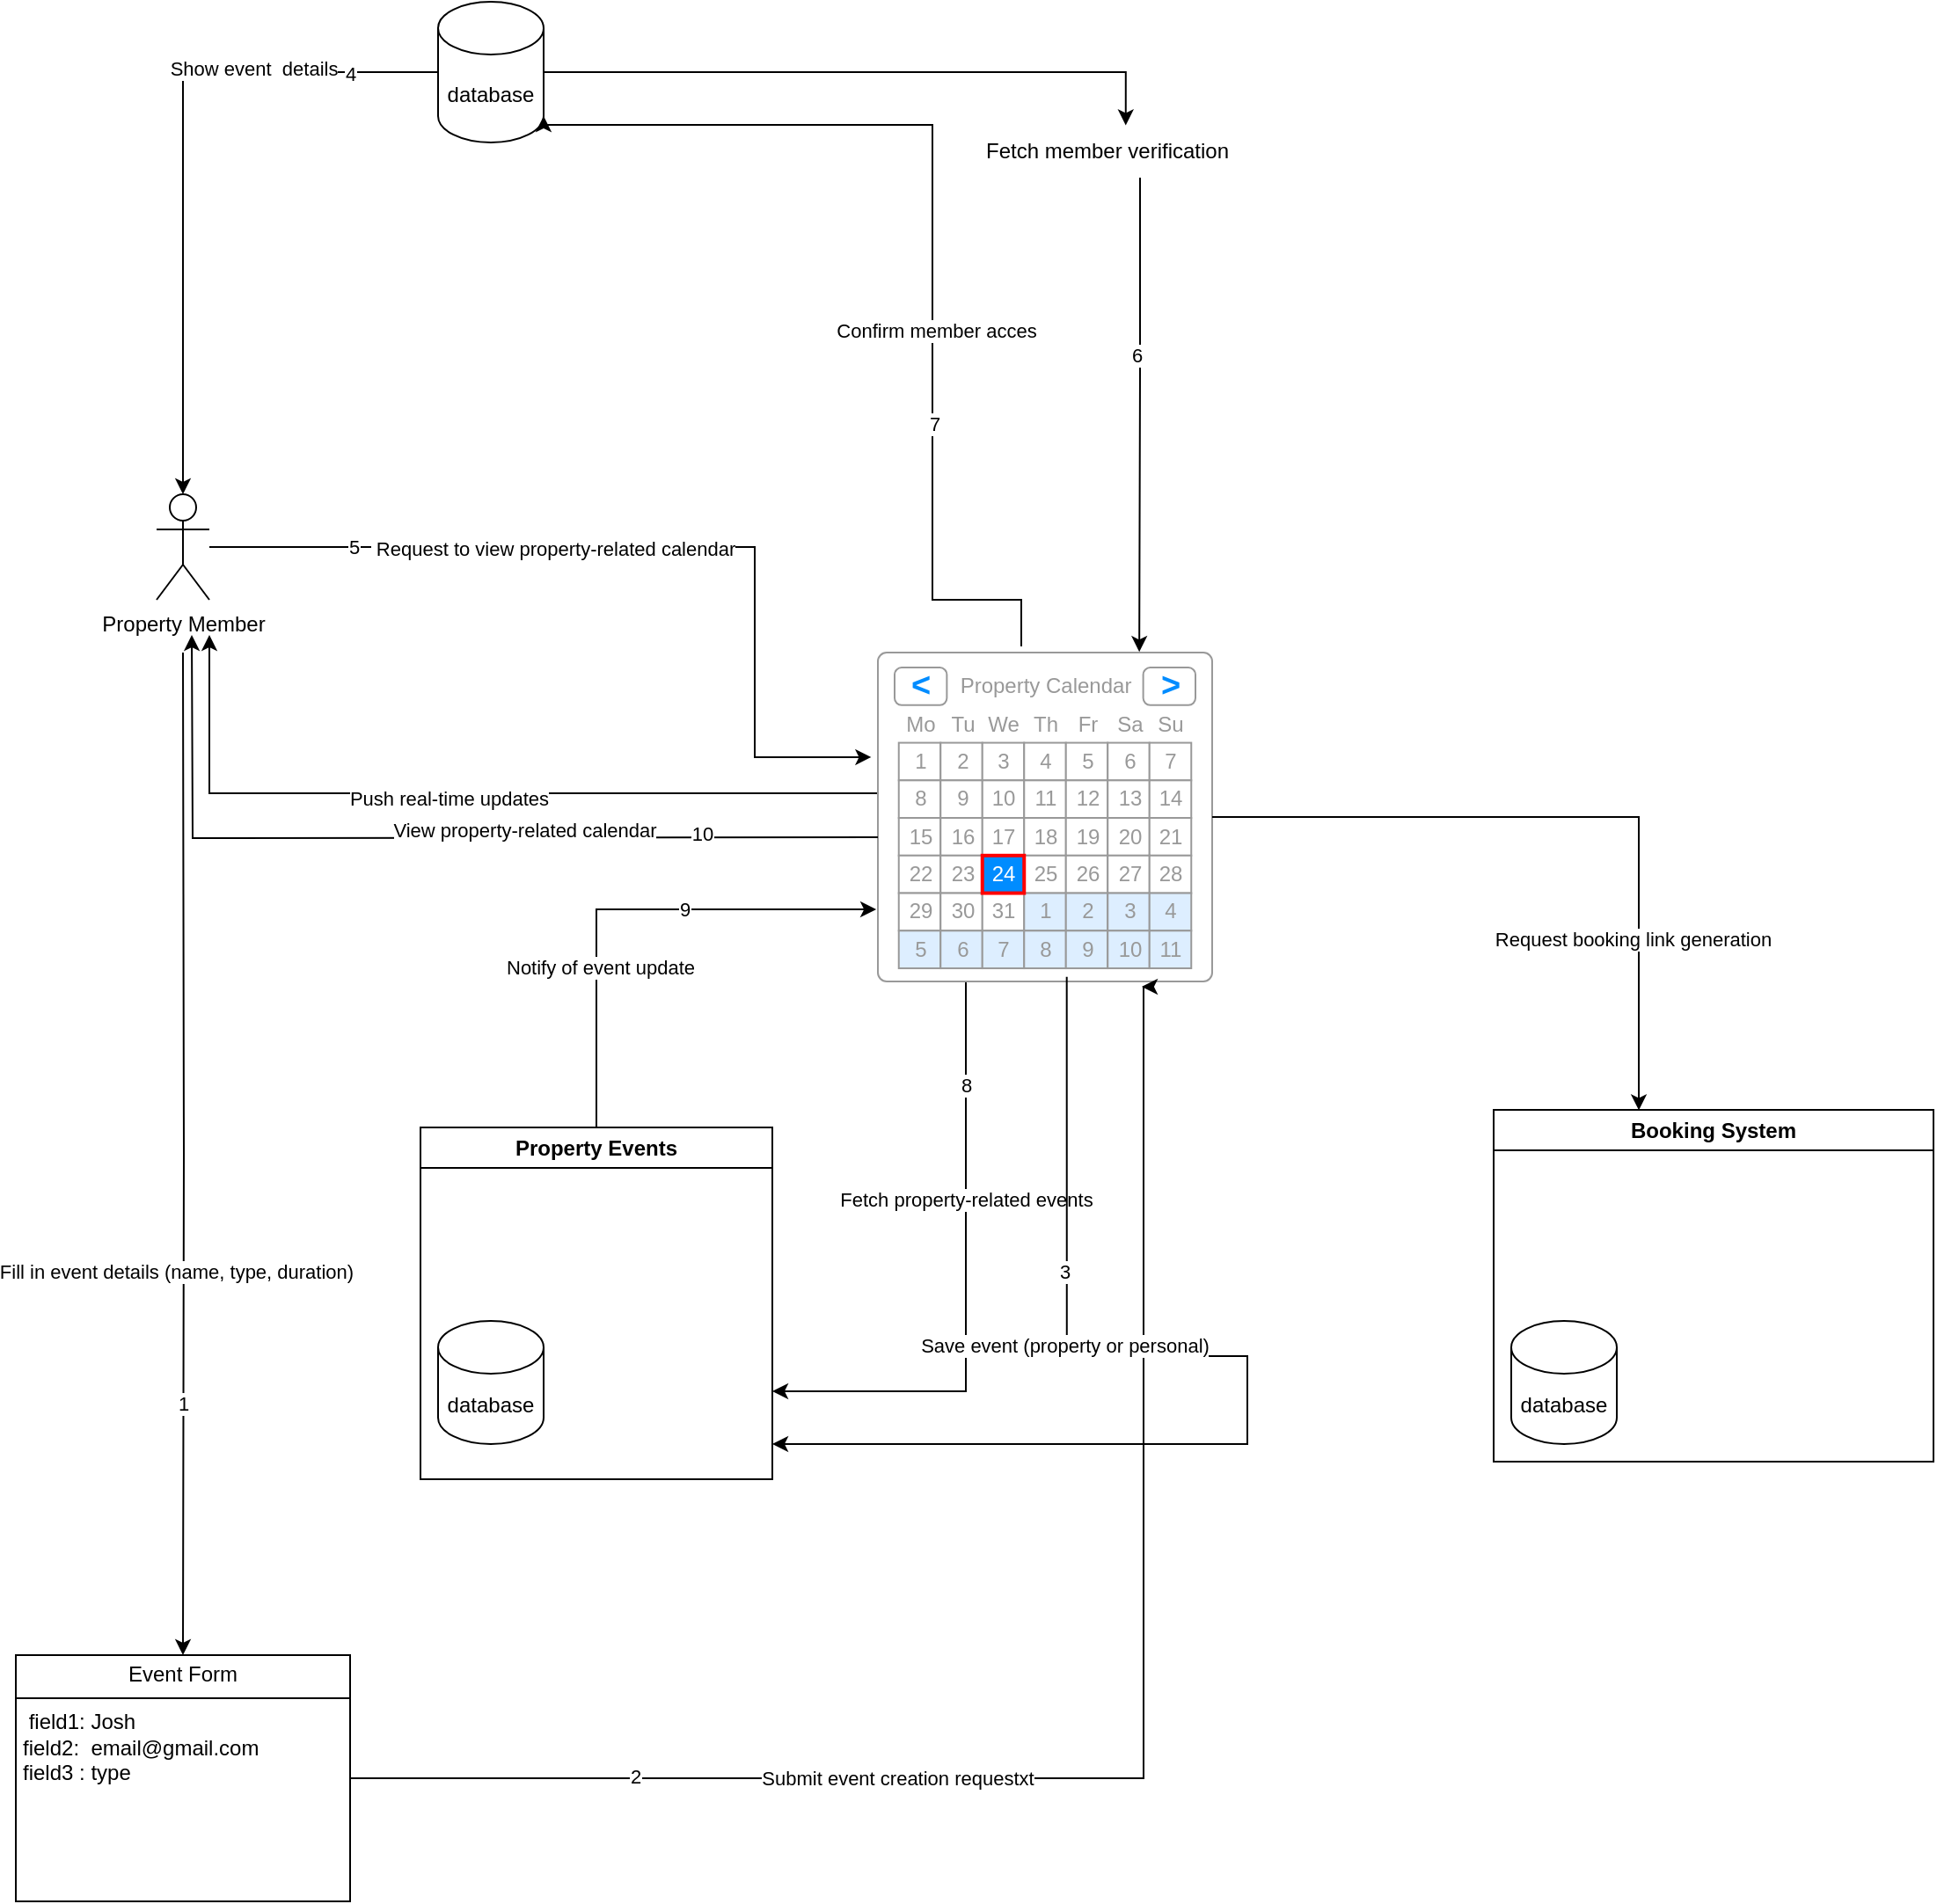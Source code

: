<mxfile version="24.7.17">
  <diagram name="Page-1" id="f2hW7xVKvWyhTs6qArPJ">
    <mxGraphModel dx="2388" dy="2460" grid="1" gridSize="10" guides="1" tooltips="1" connect="1" arrows="1" fold="1" page="1" pageScale="1" pageWidth="850" pageHeight="1100" math="0" shadow="0">
      <root>
        <mxCell id="0" />
        <mxCell id="1" parent="0" />
        <mxCell id="t8ypB-kovDcn-z8rH8vT-2" value="database" style="shape=cylinder3;whiteSpace=wrap;html=1;boundedLbl=1;backgroundOutline=1;size=15;" vertex="1" parent="1">
          <mxGeometry x="400" y="-20" width="60" height="80" as="geometry" />
        </mxCell>
        <mxCell id="t8ypB-kovDcn-z8rH8vT-60" style="edgeStyle=orthogonalEdgeStyle;rounded=0;orthogonalLoop=1;jettySize=auto;html=1;entryX=-0.02;entryY=0.318;entryDx=0;entryDy=0;entryPerimeter=0;" edge="1" parent="1" source="t8ypB-kovDcn-z8rH8vT-3" target="t8ypB-kovDcn-z8rH8vT-5">
          <mxGeometry relative="1" as="geometry">
            <mxPoint x="580" y="380" as="targetPoint" />
            <Array as="points">
              <mxPoint x="580" y="290" />
              <mxPoint x="580" y="410" />
            </Array>
          </mxGeometry>
        </mxCell>
        <mxCell id="t8ypB-kovDcn-z8rH8vT-61" value="&amp;nbsp;Request to view property-related calendar" style="edgeLabel;html=1;align=center;verticalAlign=middle;resizable=0;points=[];" vertex="1" connectable="0" parent="t8ypB-kovDcn-z8rH8vT-60">
          <mxGeometry x="-0.214" y="-1" relative="1" as="geometry">
            <mxPoint as="offset" />
          </mxGeometry>
        </mxCell>
        <mxCell id="t8ypB-kovDcn-z8rH8vT-133" value="5" style="edgeLabel;html=1;align=center;verticalAlign=middle;resizable=0;points=[];" vertex="1" connectable="0" parent="t8ypB-kovDcn-z8rH8vT-60">
          <mxGeometry x="-0.669" relative="1" as="geometry">
            <mxPoint as="offset" />
          </mxGeometry>
        </mxCell>
        <mxCell id="t8ypB-kovDcn-z8rH8vT-117" style="edgeStyle=orthogonalEdgeStyle;rounded=0;orthogonalLoop=1;jettySize=auto;html=1;entryX=0.5;entryY=0;entryDx=0;entryDy=0;" edge="1" parent="1" target="t8ypB-kovDcn-z8rH8vT-115">
          <mxGeometry relative="1" as="geometry">
            <mxPoint x="255" y="350" as="sourcePoint" />
          </mxGeometry>
        </mxCell>
        <mxCell id="t8ypB-kovDcn-z8rH8vT-121" value="Fill in event details (name, type, duration)" style="edgeLabel;html=1;align=center;verticalAlign=middle;resizable=0;points=[];" vertex="1" connectable="0" parent="t8ypB-kovDcn-z8rH8vT-117">
          <mxGeometry x="0.236" y="-4" relative="1" as="geometry">
            <mxPoint as="offset" />
          </mxGeometry>
        </mxCell>
        <mxCell id="t8ypB-kovDcn-z8rH8vT-129" value="1" style="edgeLabel;html=1;align=center;verticalAlign=middle;resizable=0;points=[];" vertex="1" connectable="0" parent="t8ypB-kovDcn-z8rH8vT-117">
          <mxGeometry x="0.497" relative="1" as="geometry">
            <mxPoint as="offset" />
          </mxGeometry>
        </mxCell>
        <mxCell id="t8ypB-kovDcn-z8rH8vT-3" value="Property Member" style="shape=umlActor;verticalLabelPosition=bottom;verticalAlign=top;html=1;" vertex="1" parent="1">
          <mxGeometry x="240" y="260" width="30" height="60" as="geometry" />
        </mxCell>
        <mxCell id="t8ypB-kovDcn-z8rH8vT-66" style="edgeStyle=orthogonalEdgeStyle;rounded=0;orthogonalLoop=1;jettySize=auto;html=1;entryX=1;entryY=0.75;entryDx=0;entryDy=0;" edge="1" parent="1" source="t8ypB-kovDcn-z8rH8vT-5" target="t8ypB-kovDcn-z8rH8vT-59">
          <mxGeometry relative="1" as="geometry">
            <Array as="points">
              <mxPoint x="700" y="770" />
            </Array>
          </mxGeometry>
        </mxCell>
        <mxCell id="t8ypB-kovDcn-z8rH8vT-67" value="Fetch property-related events" style="edgeLabel;html=1;align=center;verticalAlign=middle;resizable=0;points=[];" vertex="1" connectable="0" parent="t8ypB-kovDcn-z8rH8vT-66">
          <mxGeometry x="-0.277" relative="1" as="geometry">
            <mxPoint as="offset" />
          </mxGeometry>
        </mxCell>
        <mxCell id="t8ypB-kovDcn-z8rH8vT-136" value="8" style="edgeLabel;html=1;align=center;verticalAlign=middle;resizable=0;points=[];" vertex="1" connectable="0" parent="t8ypB-kovDcn-z8rH8vT-66">
          <mxGeometry x="-0.653" relative="1" as="geometry">
            <mxPoint y="-1" as="offset" />
          </mxGeometry>
        </mxCell>
        <mxCell id="t8ypB-kovDcn-z8rH8vT-82" style="edgeStyle=orthogonalEdgeStyle;rounded=0;orthogonalLoop=1;jettySize=auto;html=1;exitX=0;exitY=0.428;exitDx=0;exitDy=0;exitPerimeter=0;" edge="1" parent="1" source="t8ypB-kovDcn-z8rH8vT-5">
          <mxGeometry relative="1" as="geometry">
            <mxPoint x="665" y="420.0" as="sourcePoint" />
            <mxPoint x="270" y="340" as="targetPoint" />
            <Array as="points">
              <mxPoint x="270" y="430" />
            </Array>
          </mxGeometry>
        </mxCell>
        <mxCell id="t8ypB-kovDcn-z8rH8vT-84" value="Push real-time updates" style="edgeLabel;html=1;align=center;verticalAlign=middle;resizable=0;points=[];" vertex="1" connectable="0" parent="t8ypB-kovDcn-z8rH8vT-82">
          <mxGeometry x="0.039" y="3" relative="1" as="geometry">
            <mxPoint as="offset" />
          </mxGeometry>
        </mxCell>
        <mxCell id="t8ypB-kovDcn-z8rH8vT-5" value="" style="strokeWidth=1;shadow=0;dashed=0;align=center;html=1;shape=mxgraph.mockup.forms.rrect;rSize=5;strokeColor=#999999;fillColor=#ffffff;" vertex="1" parent="1">
          <mxGeometry x="650" y="350" width="190" height="187" as="geometry" />
        </mxCell>
        <mxCell id="t8ypB-kovDcn-z8rH8vT-6" value="Property Calendar" style="strokeWidth=1;shadow=0;dashed=0;align=center;html=1;shape=mxgraph.mockup.forms.anchor;fontColor=#999999;" vertex="1" parent="t8ypB-kovDcn-z8rH8vT-5">
          <mxGeometry x="35.625" y="8.549" width="118.75" height="21.371" as="geometry" />
        </mxCell>
        <mxCell id="t8ypB-kovDcn-z8rH8vT-7" value="&lt;" style="strokeWidth=1;shadow=0;dashed=0;align=center;html=1;shape=mxgraph.mockup.forms.rrect;rSize=4;strokeColor=#999999;fontColor=#008cff;fontSize=19;fontStyle=1;" vertex="1" parent="t8ypB-kovDcn-z8rH8vT-5">
          <mxGeometry x="9.5" y="8.549" width="29.688" height="21.371" as="geometry" />
        </mxCell>
        <mxCell id="t8ypB-kovDcn-z8rH8vT-8" value="&gt;" style="strokeWidth=1;shadow=0;dashed=0;align=center;html=1;shape=mxgraph.mockup.forms.rrect;rSize=4;strokeColor=#999999;fontColor=#008cff;fontSize=19;fontStyle=1;" vertex="1" parent="t8ypB-kovDcn-z8rH8vT-5">
          <mxGeometry x="150.812" y="8.549" width="29.688" height="21.371" as="geometry" />
        </mxCell>
        <mxCell id="t8ypB-kovDcn-z8rH8vT-9" value="Mo" style="strokeWidth=1;shadow=0;dashed=0;align=center;html=1;shape=mxgraph.mockup.forms.anchor;fontColor=#999999;" vertex="1" parent="t8ypB-kovDcn-z8rH8vT-5">
          <mxGeometry x="11.875" y="29.92" width="23.75" height="21.371" as="geometry" />
        </mxCell>
        <mxCell id="t8ypB-kovDcn-z8rH8vT-10" value="Tu" style="strokeWidth=1;shadow=0;dashed=0;align=center;html=1;shape=mxgraph.mockup.forms.anchor;fontColor=#999999;" vertex="1" parent="t8ypB-kovDcn-z8rH8vT-5">
          <mxGeometry x="35.625" y="29.92" width="23.75" height="21.371" as="geometry" />
        </mxCell>
        <mxCell id="t8ypB-kovDcn-z8rH8vT-11" value="We" style="strokeWidth=1;shadow=0;dashed=0;align=center;html=1;shape=mxgraph.mockup.forms.anchor;fontColor=#999999;" vertex="1" parent="t8ypB-kovDcn-z8rH8vT-5">
          <mxGeometry x="59.375" y="29.92" width="23.75" height="21.371" as="geometry" />
        </mxCell>
        <mxCell id="t8ypB-kovDcn-z8rH8vT-12" value="Th" style="strokeWidth=1;shadow=0;dashed=0;align=center;html=1;shape=mxgraph.mockup.forms.anchor;fontColor=#999999;" vertex="1" parent="t8ypB-kovDcn-z8rH8vT-5">
          <mxGeometry x="83.125" y="29.92" width="23.75" height="21.371" as="geometry" />
        </mxCell>
        <mxCell id="t8ypB-kovDcn-z8rH8vT-13" value="Fr" style="strokeWidth=1;shadow=0;dashed=0;align=center;html=1;shape=mxgraph.mockup.forms.anchor;fontColor=#999999;" vertex="1" parent="t8ypB-kovDcn-z8rH8vT-5">
          <mxGeometry x="106.875" y="29.92" width="23.75" height="21.371" as="geometry" />
        </mxCell>
        <mxCell id="t8ypB-kovDcn-z8rH8vT-14" value="Sa" style="strokeWidth=1;shadow=0;dashed=0;align=center;html=1;shape=mxgraph.mockup.forms.anchor;fontColor=#999999;" vertex="1" parent="t8ypB-kovDcn-z8rH8vT-5">
          <mxGeometry x="130.625" y="29.92" width="23.75" height="21.371" as="geometry" />
        </mxCell>
        <mxCell id="t8ypB-kovDcn-z8rH8vT-15" value="Su" style="strokeWidth=1;shadow=0;dashed=0;align=center;html=1;shape=mxgraph.mockup.forms.anchor;fontColor=#999999;" vertex="1" parent="t8ypB-kovDcn-z8rH8vT-5">
          <mxGeometry x="154.375" y="29.92" width="23.75" height="21.371" as="geometry" />
        </mxCell>
        <mxCell id="t8ypB-kovDcn-z8rH8vT-16" value="1" style="strokeWidth=1;shadow=0;dashed=0;align=center;html=1;shape=mxgraph.mockup.forms.rrect;rSize=0;strokeColor=#999999;fontColor=#999999;" vertex="1" parent="t8ypB-kovDcn-z8rH8vT-5">
          <mxGeometry x="11.875" y="51.291" width="23.75" height="21.371" as="geometry" />
        </mxCell>
        <mxCell id="t8ypB-kovDcn-z8rH8vT-17" value="2" style="strokeWidth=1;shadow=0;dashed=0;align=center;html=1;shape=mxgraph.mockup.forms.rrect;rSize=0;strokeColor=#999999;fontColor=#999999;" vertex="1" parent="t8ypB-kovDcn-z8rH8vT-5">
          <mxGeometry x="35.625" y="51.291" width="23.75" height="21.371" as="geometry" />
        </mxCell>
        <mxCell id="t8ypB-kovDcn-z8rH8vT-18" value="3" style="strokeWidth=1;shadow=0;dashed=0;align=center;html=1;shape=mxgraph.mockup.forms.rrect;rSize=0;strokeColor=#999999;fontColor=#999999;" vertex="1" parent="t8ypB-kovDcn-z8rH8vT-5">
          <mxGeometry x="59.375" y="51.291" width="23.75" height="21.371" as="geometry" />
        </mxCell>
        <mxCell id="t8ypB-kovDcn-z8rH8vT-19" value="4" style="strokeWidth=1;shadow=0;dashed=0;align=center;html=1;shape=mxgraph.mockup.forms.rrect;rSize=0;strokeColor=#999999;fontColor=#999999;" vertex="1" parent="t8ypB-kovDcn-z8rH8vT-5">
          <mxGeometry x="83.125" y="51.291" width="23.75" height="21.371" as="geometry" />
        </mxCell>
        <mxCell id="t8ypB-kovDcn-z8rH8vT-20" value="5" style="strokeWidth=1;shadow=0;dashed=0;align=center;html=1;shape=mxgraph.mockup.forms.rrect;rSize=0;strokeColor=#999999;fontColor=#999999;" vertex="1" parent="t8ypB-kovDcn-z8rH8vT-5">
          <mxGeometry x="106.875" y="51.291" width="23.75" height="21.371" as="geometry" />
        </mxCell>
        <mxCell id="t8ypB-kovDcn-z8rH8vT-21" value="6" style="strokeWidth=1;shadow=0;dashed=0;align=center;html=1;shape=mxgraph.mockup.forms.rrect;rSize=0;strokeColor=#999999;fontColor=#999999;" vertex="1" parent="t8ypB-kovDcn-z8rH8vT-5">
          <mxGeometry x="130.625" y="51.291" width="23.75" height="21.371" as="geometry" />
        </mxCell>
        <mxCell id="t8ypB-kovDcn-z8rH8vT-22" value="7" style="strokeWidth=1;shadow=0;dashed=0;align=center;html=1;shape=mxgraph.mockup.forms.rrect;rSize=0;strokeColor=#999999;fontColor=#999999;" vertex="1" parent="t8ypB-kovDcn-z8rH8vT-5">
          <mxGeometry x="154.375" y="51.291" width="23.75" height="21.371" as="geometry" />
        </mxCell>
        <mxCell id="t8ypB-kovDcn-z8rH8vT-23" value="8" style="strokeWidth=1;shadow=0;dashed=0;align=center;html=1;shape=mxgraph.mockup.forms.rrect;rSize=0;strokeColor=#999999;fontColor=#999999;" vertex="1" parent="t8ypB-kovDcn-z8rH8vT-5">
          <mxGeometry x="11.875" y="72.663" width="23.75" height="21.371" as="geometry" />
        </mxCell>
        <mxCell id="t8ypB-kovDcn-z8rH8vT-24" value="9" style="strokeWidth=1;shadow=0;dashed=0;align=center;html=1;shape=mxgraph.mockup.forms.rrect;rSize=0;strokeColor=#999999;fontColor=#999999;" vertex="1" parent="t8ypB-kovDcn-z8rH8vT-5">
          <mxGeometry x="35.625" y="72.663" width="23.75" height="21.371" as="geometry" />
        </mxCell>
        <mxCell id="t8ypB-kovDcn-z8rH8vT-25" value="10" style="strokeWidth=1;shadow=0;dashed=0;align=center;html=1;shape=mxgraph.mockup.forms.rrect;rSize=0;strokeColor=#999999;fontColor=#999999;" vertex="1" parent="t8ypB-kovDcn-z8rH8vT-5">
          <mxGeometry x="59.375" y="72.663" width="23.75" height="21.371" as="geometry" />
        </mxCell>
        <mxCell id="t8ypB-kovDcn-z8rH8vT-26" value="11" style="strokeWidth=1;shadow=0;dashed=0;align=center;html=1;shape=mxgraph.mockup.forms.rrect;rSize=0;strokeColor=#999999;fontColor=#999999;" vertex="1" parent="t8ypB-kovDcn-z8rH8vT-5">
          <mxGeometry x="83.125" y="72.663" width="23.75" height="21.371" as="geometry" />
        </mxCell>
        <mxCell id="t8ypB-kovDcn-z8rH8vT-27" value="12" style="strokeWidth=1;shadow=0;dashed=0;align=center;html=1;shape=mxgraph.mockup.forms.rrect;rSize=0;strokeColor=#999999;fontColor=#999999;" vertex="1" parent="t8ypB-kovDcn-z8rH8vT-5">
          <mxGeometry x="106.875" y="72.663" width="23.75" height="21.371" as="geometry" />
        </mxCell>
        <mxCell id="t8ypB-kovDcn-z8rH8vT-28" value="13" style="strokeWidth=1;shadow=0;dashed=0;align=center;html=1;shape=mxgraph.mockup.forms.rrect;rSize=0;strokeColor=#999999;fontColor=#999999;" vertex="1" parent="t8ypB-kovDcn-z8rH8vT-5">
          <mxGeometry x="130.625" y="72.663" width="23.75" height="21.371" as="geometry" />
        </mxCell>
        <mxCell id="t8ypB-kovDcn-z8rH8vT-29" value="14" style="strokeWidth=1;shadow=0;dashed=0;align=center;html=1;shape=mxgraph.mockup.forms.rrect;rSize=0;strokeColor=#999999;fontColor=#999999;" vertex="1" parent="t8ypB-kovDcn-z8rH8vT-5">
          <mxGeometry x="154.375" y="72.663" width="23.75" height="21.371" as="geometry" />
        </mxCell>
        <mxCell id="t8ypB-kovDcn-z8rH8vT-30" value="15" style="strokeWidth=1;shadow=0;dashed=0;align=center;html=1;shape=mxgraph.mockup.forms.rrect;rSize=0;strokeColor=#999999;fontColor=#999999;" vertex="1" parent="t8ypB-kovDcn-z8rH8vT-5">
          <mxGeometry x="11.875" y="94.034" width="23.75" height="21.371" as="geometry" />
        </mxCell>
        <mxCell id="t8ypB-kovDcn-z8rH8vT-31" value="16" style="strokeWidth=1;shadow=0;dashed=0;align=center;html=1;shape=mxgraph.mockup.forms.rrect;rSize=0;strokeColor=#999999;fontColor=#999999;" vertex="1" parent="t8ypB-kovDcn-z8rH8vT-5">
          <mxGeometry x="35.625" y="94.034" width="23.75" height="21.371" as="geometry" />
        </mxCell>
        <mxCell id="t8ypB-kovDcn-z8rH8vT-32" value="17" style="strokeWidth=1;shadow=0;dashed=0;align=center;html=1;shape=mxgraph.mockup.forms.rrect;rSize=0;strokeColor=#999999;fontColor=#999999;" vertex="1" parent="t8ypB-kovDcn-z8rH8vT-5">
          <mxGeometry x="59.375" y="94.034" width="23.75" height="21.371" as="geometry" />
        </mxCell>
        <mxCell id="t8ypB-kovDcn-z8rH8vT-33" value="18" style="strokeWidth=1;shadow=0;dashed=0;align=center;html=1;shape=mxgraph.mockup.forms.rrect;rSize=0;strokeColor=#999999;fontColor=#999999;" vertex="1" parent="t8ypB-kovDcn-z8rH8vT-5">
          <mxGeometry x="83.125" y="94.034" width="23.75" height="21.371" as="geometry" />
        </mxCell>
        <mxCell id="t8ypB-kovDcn-z8rH8vT-34" value="19" style="strokeWidth=1;shadow=0;dashed=0;align=center;html=1;shape=mxgraph.mockup.forms.rrect;rSize=0;strokeColor=#999999;fontColor=#999999;" vertex="1" parent="t8ypB-kovDcn-z8rH8vT-5">
          <mxGeometry x="106.875" y="94.034" width="23.75" height="21.371" as="geometry" />
        </mxCell>
        <mxCell id="t8ypB-kovDcn-z8rH8vT-35" value="20" style="strokeWidth=1;shadow=0;dashed=0;align=center;html=1;shape=mxgraph.mockup.forms.rrect;rSize=0;strokeColor=#999999;fontColor=#999999;" vertex="1" parent="t8ypB-kovDcn-z8rH8vT-5">
          <mxGeometry x="130.625" y="94.034" width="23.75" height="21.371" as="geometry" />
        </mxCell>
        <mxCell id="t8ypB-kovDcn-z8rH8vT-36" value="21" style="strokeWidth=1;shadow=0;dashed=0;align=center;html=1;shape=mxgraph.mockup.forms.rrect;rSize=0;strokeColor=#999999;fontColor=#999999;" vertex="1" parent="t8ypB-kovDcn-z8rH8vT-5">
          <mxGeometry x="154.375" y="94.034" width="23.75" height="21.371" as="geometry" />
        </mxCell>
        <mxCell id="t8ypB-kovDcn-z8rH8vT-37" value="22" style="strokeWidth=1;shadow=0;dashed=0;align=center;html=1;shape=mxgraph.mockup.forms.rrect;rSize=0;strokeColor=#999999;fontColor=#999999;" vertex="1" parent="t8ypB-kovDcn-z8rH8vT-5">
          <mxGeometry x="11.875" y="115.406" width="23.75" height="21.371" as="geometry" />
        </mxCell>
        <mxCell id="t8ypB-kovDcn-z8rH8vT-38" value="23" style="strokeWidth=1;shadow=0;dashed=0;align=center;html=1;shape=mxgraph.mockup.forms.rrect;rSize=0;strokeColor=#999999;fontColor=#999999;" vertex="1" parent="t8ypB-kovDcn-z8rH8vT-5">
          <mxGeometry x="35.625" y="115.406" width="23.75" height="21.371" as="geometry" />
        </mxCell>
        <mxCell id="t8ypB-kovDcn-z8rH8vT-39" value="25" style="strokeWidth=1;shadow=0;dashed=0;align=center;html=1;shape=mxgraph.mockup.forms.rrect;rSize=0;strokeColor=#999999;fontColor=#999999;" vertex="1" parent="t8ypB-kovDcn-z8rH8vT-5">
          <mxGeometry x="83.125" y="115.406" width="23.75" height="21.371" as="geometry" />
        </mxCell>
        <mxCell id="t8ypB-kovDcn-z8rH8vT-40" value="26" style="strokeWidth=1;shadow=0;dashed=0;align=center;html=1;shape=mxgraph.mockup.forms.rrect;rSize=0;strokeColor=#999999;fontColor=#999999;" vertex="1" parent="t8ypB-kovDcn-z8rH8vT-5">
          <mxGeometry x="106.875" y="115.406" width="23.75" height="21.371" as="geometry" />
        </mxCell>
        <mxCell id="t8ypB-kovDcn-z8rH8vT-41" value="27" style="strokeWidth=1;shadow=0;dashed=0;align=center;html=1;shape=mxgraph.mockup.forms.rrect;rSize=0;strokeColor=#999999;fontColor=#999999;" vertex="1" parent="t8ypB-kovDcn-z8rH8vT-5">
          <mxGeometry x="130.625" y="115.406" width="23.75" height="21.371" as="geometry" />
        </mxCell>
        <mxCell id="t8ypB-kovDcn-z8rH8vT-42" value="28" style="strokeWidth=1;shadow=0;dashed=0;align=center;html=1;shape=mxgraph.mockup.forms.rrect;rSize=0;strokeColor=#999999;fontColor=#999999;" vertex="1" parent="t8ypB-kovDcn-z8rH8vT-5">
          <mxGeometry x="154.375" y="115.406" width="23.75" height="21.371" as="geometry" />
        </mxCell>
        <mxCell id="t8ypB-kovDcn-z8rH8vT-43" value="29" style="strokeWidth=1;shadow=0;dashed=0;align=center;html=1;shape=mxgraph.mockup.forms.rrect;rSize=0;strokeColor=#999999;fontColor=#999999;" vertex="1" parent="t8ypB-kovDcn-z8rH8vT-5">
          <mxGeometry x="11.875" y="136.777" width="23.75" height="21.371" as="geometry" />
        </mxCell>
        <mxCell id="t8ypB-kovDcn-z8rH8vT-44" value="30" style="strokeWidth=1;shadow=0;dashed=0;align=center;html=1;shape=mxgraph.mockup.forms.rrect;rSize=0;strokeColor=#999999;fontColor=#999999;" vertex="1" parent="t8ypB-kovDcn-z8rH8vT-5">
          <mxGeometry x="35.625" y="136.777" width="23.75" height="21.371" as="geometry" />
        </mxCell>
        <mxCell id="t8ypB-kovDcn-z8rH8vT-45" value="31" style="strokeWidth=1;shadow=0;dashed=0;align=center;html=1;shape=mxgraph.mockup.forms.rrect;rSize=0;strokeColor=#999999;fontColor=#999999;" vertex="1" parent="t8ypB-kovDcn-z8rH8vT-5">
          <mxGeometry x="59.375" y="136.777" width="23.75" height="21.371" as="geometry" />
        </mxCell>
        <mxCell id="t8ypB-kovDcn-z8rH8vT-46" value="1" style="strokeWidth=1;shadow=0;dashed=0;align=center;html=1;shape=mxgraph.mockup.forms.rrect;rSize=0;strokeColor=#999999;fontColor=#999999;fillColor=#ddeeff;" vertex="1" parent="t8ypB-kovDcn-z8rH8vT-5">
          <mxGeometry x="83.125" y="136.777" width="23.75" height="21.371" as="geometry" />
        </mxCell>
        <mxCell id="t8ypB-kovDcn-z8rH8vT-47" value="2" style="strokeWidth=1;shadow=0;dashed=0;align=center;html=1;shape=mxgraph.mockup.forms.rrect;rSize=0;strokeColor=#999999;fontColor=#999999;fillColor=#ddeeff;" vertex="1" parent="t8ypB-kovDcn-z8rH8vT-5">
          <mxGeometry x="106.875" y="136.777" width="23.75" height="21.371" as="geometry" />
        </mxCell>
        <mxCell id="t8ypB-kovDcn-z8rH8vT-48" value="3" style="strokeWidth=1;shadow=0;dashed=0;align=center;html=1;shape=mxgraph.mockup.forms.rrect;rSize=0;strokeColor=#999999;fontColor=#999999;fillColor=#ddeeff;" vertex="1" parent="t8ypB-kovDcn-z8rH8vT-5">
          <mxGeometry x="130.625" y="136.777" width="23.75" height="21.371" as="geometry" />
        </mxCell>
        <mxCell id="t8ypB-kovDcn-z8rH8vT-49" value="4" style="strokeWidth=1;shadow=0;dashed=0;align=center;html=1;shape=mxgraph.mockup.forms.rrect;rSize=0;strokeColor=#999999;fontColor=#999999;fillColor=#ddeeff;" vertex="1" parent="t8ypB-kovDcn-z8rH8vT-5">
          <mxGeometry x="154.375" y="136.777" width="23.75" height="21.371" as="geometry" />
        </mxCell>
        <mxCell id="t8ypB-kovDcn-z8rH8vT-50" value="5" style="strokeWidth=1;shadow=0;dashed=0;align=center;html=1;shape=mxgraph.mockup.forms.rrect;rSize=0;strokeColor=#999999;fontColor=#999999;fillColor=#ddeeff;" vertex="1" parent="t8ypB-kovDcn-z8rH8vT-5">
          <mxGeometry x="11.875" y="158.149" width="23.75" height="21.371" as="geometry" />
        </mxCell>
        <mxCell id="t8ypB-kovDcn-z8rH8vT-51" value="6" style="strokeWidth=1;shadow=0;dashed=0;align=center;html=1;shape=mxgraph.mockup.forms.rrect;rSize=0;strokeColor=#999999;fontColor=#999999;fillColor=#ddeeff;" vertex="1" parent="t8ypB-kovDcn-z8rH8vT-5">
          <mxGeometry x="35.625" y="158.149" width="23.75" height="21.371" as="geometry" />
        </mxCell>
        <mxCell id="t8ypB-kovDcn-z8rH8vT-52" value="7" style="strokeWidth=1;shadow=0;dashed=0;align=center;html=1;shape=mxgraph.mockup.forms.rrect;rSize=0;strokeColor=#999999;fontColor=#999999;fillColor=#ddeeff;" vertex="1" parent="t8ypB-kovDcn-z8rH8vT-5">
          <mxGeometry x="59.375" y="158.149" width="23.75" height="21.371" as="geometry" />
        </mxCell>
        <mxCell id="t8ypB-kovDcn-z8rH8vT-53" value="8" style="strokeWidth=1;shadow=0;dashed=0;align=center;html=1;shape=mxgraph.mockup.forms.rrect;rSize=0;strokeColor=#999999;fontColor=#999999;fillColor=#ddeeff;" vertex="1" parent="t8ypB-kovDcn-z8rH8vT-5">
          <mxGeometry x="83.125" y="158.149" width="23.75" height="21.371" as="geometry" />
        </mxCell>
        <mxCell id="t8ypB-kovDcn-z8rH8vT-54" value="9" style="strokeWidth=1;shadow=0;dashed=0;align=center;html=1;shape=mxgraph.mockup.forms.rrect;rSize=0;strokeColor=#999999;fontColor=#999999;fillColor=#ddeeff;" vertex="1" parent="t8ypB-kovDcn-z8rH8vT-5">
          <mxGeometry x="106.875" y="158.149" width="23.75" height="21.371" as="geometry" />
        </mxCell>
        <mxCell id="t8ypB-kovDcn-z8rH8vT-55" value="10" style="strokeWidth=1;shadow=0;dashed=0;align=center;html=1;shape=mxgraph.mockup.forms.rrect;rSize=0;strokeColor=#999999;fontColor=#999999;fillColor=#ddeeff;" vertex="1" parent="t8ypB-kovDcn-z8rH8vT-5">
          <mxGeometry x="130.625" y="158.149" width="23.75" height="21.371" as="geometry" />
        </mxCell>
        <mxCell id="t8ypB-kovDcn-z8rH8vT-56" value="11" style="strokeWidth=1;shadow=0;dashed=0;align=center;html=1;shape=mxgraph.mockup.forms.rrect;rSize=0;strokeColor=#999999;fontColor=#999999;fillColor=#ddeeff;" vertex="1" parent="t8ypB-kovDcn-z8rH8vT-5">
          <mxGeometry x="154.375" y="158.149" width="23.75" height="21.371" as="geometry" />
        </mxCell>
        <mxCell id="t8ypB-kovDcn-z8rH8vT-57" value="24" style="strokeWidth=1;shadow=0;dashed=0;align=center;html=1;shape=mxgraph.mockup.forms.rrect;rSize=0;strokeColor=#ff0000;fontColor=#ffffff;strokeWidth=2;fillColor=#008cff;" vertex="1" parent="t8ypB-kovDcn-z8rH8vT-5">
          <mxGeometry x="59.375" y="115.406" width="23.75" height="21.371" as="geometry" />
        </mxCell>
        <mxCell id="t8ypB-kovDcn-z8rH8vT-59" value="Property Events" style="swimlane;whiteSpace=wrap;html=1;" vertex="1" parent="1">
          <mxGeometry x="390" y="620" width="200" height="200" as="geometry" />
        </mxCell>
        <mxCell id="t8ypB-kovDcn-z8rH8vT-151" value="database" style="shape=cylinder3;whiteSpace=wrap;html=1;boundedLbl=1;backgroundOutline=1;size=15;" vertex="1" parent="t8ypB-kovDcn-z8rH8vT-59">
          <mxGeometry x="10" y="110" width="60" height="70" as="geometry" />
        </mxCell>
        <mxCell id="t8ypB-kovDcn-z8rH8vT-62" style="edgeStyle=orthogonalEdgeStyle;rounded=0;orthogonalLoop=1;jettySize=auto;html=1;entryX=1;entryY=1;entryDx=0;entryDy=-15;entryPerimeter=0;exitX=0.429;exitY=-0.019;exitDx=0;exitDy=0;exitPerimeter=0;" edge="1" parent="1" source="t8ypB-kovDcn-z8rH8vT-5" target="t8ypB-kovDcn-z8rH8vT-2">
          <mxGeometry relative="1" as="geometry">
            <mxPoint x="483.93" y="439.029" as="sourcePoint" />
            <mxPoint x="320.0" y="50.0" as="targetPoint" />
            <Array as="points">
              <mxPoint x="731" y="320" />
              <mxPoint x="681" y="320" />
              <mxPoint x="681" y="50" />
              <mxPoint x="460" y="50" />
            </Array>
          </mxGeometry>
        </mxCell>
        <mxCell id="t8ypB-kovDcn-z8rH8vT-135" value="7" style="edgeLabel;html=1;align=center;verticalAlign=middle;resizable=0;points=[];" vertex="1" connectable="0" parent="t8ypB-kovDcn-z8rH8vT-62">
          <mxGeometry x="-0.382" y="-1" relative="1" as="geometry">
            <mxPoint as="offset" />
          </mxGeometry>
        </mxCell>
        <mxCell id="t8ypB-kovDcn-z8rH8vT-64" style="edgeStyle=orthogonalEdgeStyle;rounded=0;orthogonalLoop=1;jettySize=auto;html=1;entryX=0.782;entryY=-0.002;entryDx=0;entryDy=0;entryPerimeter=0;" edge="1" parent="1" source="t8ypB-kovDcn-z8rH8vT-63" target="t8ypB-kovDcn-z8rH8vT-5">
          <mxGeometry relative="1" as="geometry">
            <mxPoint x="820" y="310" as="targetPoint" />
            <Array as="points">
              <mxPoint x="799" y="190" />
              <mxPoint x="799" y="190" />
            </Array>
          </mxGeometry>
        </mxCell>
        <mxCell id="t8ypB-kovDcn-z8rH8vT-65" value="Confirm member acces" style="edgeLabel;html=1;align=center;verticalAlign=middle;resizable=0;points=[];" vertex="1" connectable="0" parent="t8ypB-kovDcn-z8rH8vT-64">
          <mxGeometry x="0.299" y="1" relative="1" as="geometry">
            <mxPoint x="-117" y="-88" as="offset" />
          </mxGeometry>
        </mxCell>
        <mxCell id="t8ypB-kovDcn-z8rH8vT-134" value="6" style="edgeLabel;html=1;align=center;verticalAlign=middle;resizable=0;points=[];" vertex="1" connectable="0" parent="t8ypB-kovDcn-z8rH8vT-64">
          <mxGeometry x="-0.249" y="-2" relative="1" as="geometry">
            <mxPoint as="offset" />
          </mxGeometry>
        </mxCell>
        <mxCell id="t8ypB-kovDcn-z8rH8vT-68" style="edgeStyle=orthogonalEdgeStyle;rounded=0;orthogonalLoop=1;jettySize=auto;html=1;entryX=-0.005;entryY=0.781;entryDx=0;entryDy=0;entryPerimeter=0;" edge="1" parent="1" source="t8ypB-kovDcn-z8rH8vT-59" target="t8ypB-kovDcn-z8rH8vT-5">
          <mxGeometry relative="1" as="geometry">
            <Array as="points">
              <mxPoint x="490" y="496" />
            </Array>
          </mxGeometry>
        </mxCell>
        <mxCell id="t8ypB-kovDcn-z8rH8vT-69" value="Notify of event update" style="edgeLabel;html=1;align=center;verticalAlign=middle;resizable=0;points=[];" vertex="1" connectable="0" parent="t8ypB-kovDcn-z8rH8vT-68">
          <mxGeometry x="-0.356" y="-2" relative="1" as="geometry">
            <mxPoint as="offset" />
          </mxGeometry>
        </mxCell>
        <mxCell id="t8ypB-kovDcn-z8rH8vT-137" value="9" style="edgeLabel;html=1;align=center;verticalAlign=middle;resizable=0;points=[];" vertex="1" connectable="0" parent="t8ypB-kovDcn-z8rH8vT-68">
          <mxGeometry x="0.227" relative="1" as="geometry">
            <mxPoint as="offset" />
          </mxGeometry>
        </mxCell>
        <mxCell id="t8ypB-kovDcn-z8rH8vT-70" value="" style="edgeStyle=orthogonalEdgeStyle;rounded=0;orthogonalLoop=1;jettySize=auto;html=1;entryX=0.568;entryY=0.008;entryDx=0;entryDy=0;entryPerimeter=0;" edge="1" parent="1" source="t8ypB-kovDcn-z8rH8vT-2" target="t8ypB-kovDcn-z8rH8vT-63">
          <mxGeometry relative="1" as="geometry">
            <mxPoint x="460" y="20" as="sourcePoint" />
            <mxPoint x="708" y="351" as="targetPoint" />
          </mxGeometry>
        </mxCell>
        <mxCell id="t8ypB-kovDcn-z8rH8vT-63" value="Fetch member verification" style="text;html=1;align=center;verticalAlign=middle;resizable=0;points=[];autosize=1;strokeColor=none;fillColor=none;" vertex="1" parent="1">
          <mxGeometry x="700" y="50" width="160" height="30" as="geometry" />
        </mxCell>
        <mxCell id="t8ypB-kovDcn-z8rH8vT-75" style="edgeStyle=orthogonalEdgeStyle;rounded=0;orthogonalLoop=1;jettySize=auto;html=1;" edge="1" parent="1">
          <mxGeometry relative="1" as="geometry">
            <mxPoint x="650" y="455" as="sourcePoint" />
            <mxPoint x="260" y="340" as="targetPoint" />
          </mxGeometry>
        </mxCell>
        <mxCell id="t8ypB-kovDcn-z8rH8vT-76" value="View property-related calendar" style="edgeLabel;html=1;align=center;verticalAlign=middle;resizable=0;points=[];" vertex="1" connectable="0" parent="t8ypB-kovDcn-z8rH8vT-75">
          <mxGeometry x="-0.203" y="-5" relative="1" as="geometry">
            <mxPoint as="offset" />
          </mxGeometry>
        </mxCell>
        <mxCell id="t8ypB-kovDcn-z8rH8vT-138" value="10" style="edgeLabel;html=1;align=center;verticalAlign=middle;resizable=0;points=[];" vertex="1" connectable="0" parent="t8ypB-kovDcn-z8rH8vT-75">
          <mxGeometry x="-0.601" y="-2" relative="1" as="geometry">
            <mxPoint as="offset" />
          </mxGeometry>
        </mxCell>
        <mxCell id="t8ypB-kovDcn-z8rH8vT-118" style="edgeStyle=orthogonalEdgeStyle;rounded=0;orthogonalLoop=1;jettySize=auto;html=1;" edge="1" parent="1" source="t8ypB-kovDcn-z8rH8vT-115">
          <mxGeometry relative="1" as="geometry">
            <mxPoint x="800" y="540" as="targetPoint" />
            <Array as="points">
              <mxPoint x="801" y="990" />
            </Array>
          </mxGeometry>
        </mxCell>
        <mxCell id="t8ypB-kovDcn-z8rH8vT-119" value="Submit event creation requestxt" style="edgeLabel;html=1;align=center;verticalAlign=middle;resizable=0;points=[];" vertex="1" connectable="0" parent="t8ypB-kovDcn-z8rH8vT-118">
          <mxGeometry x="-0.312" relative="1" as="geometry">
            <mxPoint as="offset" />
          </mxGeometry>
        </mxCell>
        <mxCell id="t8ypB-kovDcn-z8rH8vT-130" value="2" style="edgeLabel;html=1;align=center;verticalAlign=middle;resizable=0;points=[];" vertex="1" connectable="0" parent="t8ypB-kovDcn-z8rH8vT-118">
          <mxGeometry x="-0.64" y="1" relative="1" as="geometry">
            <mxPoint x="-1" as="offset" />
          </mxGeometry>
        </mxCell>
        <mxCell id="t8ypB-kovDcn-z8rH8vT-115" value="&lt;p style=&quot;margin:0px;margin-top:4px;text-align:center;&quot;&gt;Event Form&lt;br&gt;&lt;/p&gt;&lt;hr size=&quot;1&quot; style=&quot;border-style:solid;&quot;&gt;&lt;p style=&quot;margin:0px;margin-left:4px;&quot;&gt;&amp;nbsp;field1: Josh&lt;br&gt;&lt;/p&gt;&lt;p style=&quot;margin:0px;margin-left:4px;&quot;&gt;field2:&amp;nbsp; email@gmail.com&lt;/p&gt;&lt;p style=&quot;margin:0px;margin-left:4px;&quot;&gt;&lt;span style=&quot;background-color: initial;&quot;&gt;field3 : type&lt;/span&gt;&amp;nbsp;&lt;/p&gt;&lt;div&gt;&lt;br&gt;&lt;/div&gt;" style="verticalAlign=top;align=left;overflow=fill;html=1;whiteSpace=wrap;" vertex="1" parent="1">
          <mxGeometry x="160" y="920" width="190" height="140" as="geometry" />
        </mxCell>
        <mxCell id="t8ypB-kovDcn-z8rH8vT-125" style="edgeStyle=orthogonalEdgeStyle;rounded=0;orthogonalLoop=1;jettySize=auto;html=1;exitX=0.565;exitY=0.986;exitDx=0;exitDy=0;exitPerimeter=0;" edge="1" parent="1" source="t8ypB-kovDcn-z8rH8vT-5">
          <mxGeometry relative="1" as="geometry">
            <mxPoint x="590" y="800" as="targetPoint" />
            <Array as="points">
              <mxPoint x="757" y="750" />
              <mxPoint x="860" y="750" />
              <mxPoint x="860" y="800" />
            </Array>
          </mxGeometry>
        </mxCell>
        <mxCell id="t8ypB-kovDcn-z8rH8vT-126" value="Save event (property or personal)" style="edgeLabel;html=1;align=center;verticalAlign=middle;resizable=0;points=[];" vertex="1" connectable="0" parent="t8ypB-kovDcn-z8rH8vT-125">
          <mxGeometry x="-0.344" y="-2" relative="1" as="geometry">
            <mxPoint as="offset" />
          </mxGeometry>
        </mxCell>
        <mxCell id="t8ypB-kovDcn-z8rH8vT-131" value="3" style="edgeLabel;html=1;align=center;verticalAlign=middle;resizable=0;points=[];" vertex="1" connectable="0" parent="t8ypB-kovDcn-z8rH8vT-125">
          <mxGeometry x="-0.474" y="-2" relative="1" as="geometry">
            <mxPoint y="-1" as="offset" />
          </mxGeometry>
        </mxCell>
        <mxCell id="t8ypB-kovDcn-z8rH8vT-127" style="edgeStyle=orthogonalEdgeStyle;rounded=0;orthogonalLoop=1;jettySize=auto;html=1;entryX=0.5;entryY=0;entryDx=0;entryDy=0;entryPerimeter=0;" edge="1" parent="1" source="t8ypB-kovDcn-z8rH8vT-2" target="t8ypB-kovDcn-z8rH8vT-3">
          <mxGeometry relative="1" as="geometry" />
        </mxCell>
        <mxCell id="t8ypB-kovDcn-z8rH8vT-128" value="&lt;div&gt;Show event&amp;nbsp; details&lt;/div&gt;" style="edgeLabel;html=1;align=center;verticalAlign=middle;resizable=0;points=[];" vertex="1" connectable="0" parent="t8ypB-kovDcn-z8rH8vT-127">
          <mxGeometry x="-0.453" y="-2" relative="1" as="geometry">
            <mxPoint as="offset" />
          </mxGeometry>
        </mxCell>
        <mxCell id="t8ypB-kovDcn-z8rH8vT-132" value="4" style="edgeLabel;html=1;align=center;verticalAlign=middle;resizable=0;points=[];" vertex="1" connectable="0" parent="t8ypB-kovDcn-z8rH8vT-127">
          <mxGeometry x="-0.737" y="1" relative="1" as="geometry">
            <mxPoint as="offset" />
          </mxGeometry>
        </mxCell>
        <mxCell id="t8ypB-kovDcn-z8rH8vT-139" value="Booking System" style="swimlane;whiteSpace=wrap;html=1;" vertex="1" parent="1">
          <mxGeometry x="1000" y="610" width="250" height="200" as="geometry" />
        </mxCell>
        <mxCell id="t8ypB-kovDcn-z8rH8vT-152" value="database" style="shape=cylinder3;whiteSpace=wrap;html=1;boundedLbl=1;backgroundOutline=1;size=15;" vertex="1" parent="t8ypB-kovDcn-z8rH8vT-139">
          <mxGeometry x="10" y="120" width="60" height="70" as="geometry" />
        </mxCell>
        <mxCell id="t8ypB-kovDcn-z8rH8vT-149" style="edgeStyle=orthogonalEdgeStyle;rounded=0;orthogonalLoop=1;jettySize=auto;html=1;entryX=0.33;entryY=0.001;entryDx=0;entryDy=0;entryPerimeter=0;" edge="1" parent="1" source="t8ypB-kovDcn-z8rH8vT-5" target="t8ypB-kovDcn-z8rH8vT-139">
          <mxGeometry relative="1" as="geometry" />
        </mxCell>
        <mxCell id="t8ypB-kovDcn-z8rH8vT-150" value="Request booking link generation" style="edgeLabel;html=1;align=center;verticalAlign=middle;resizable=0;points=[];" vertex="1" connectable="0" parent="t8ypB-kovDcn-z8rH8vT-149">
          <mxGeometry x="0.522" y="-4" relative="1" as="geometry">
            <mxPoint as="offset" />
          </mxGeometry>
        </mxCell>
      </root>
    </mxGraphModel>
  </diagram>
</mxfile>
